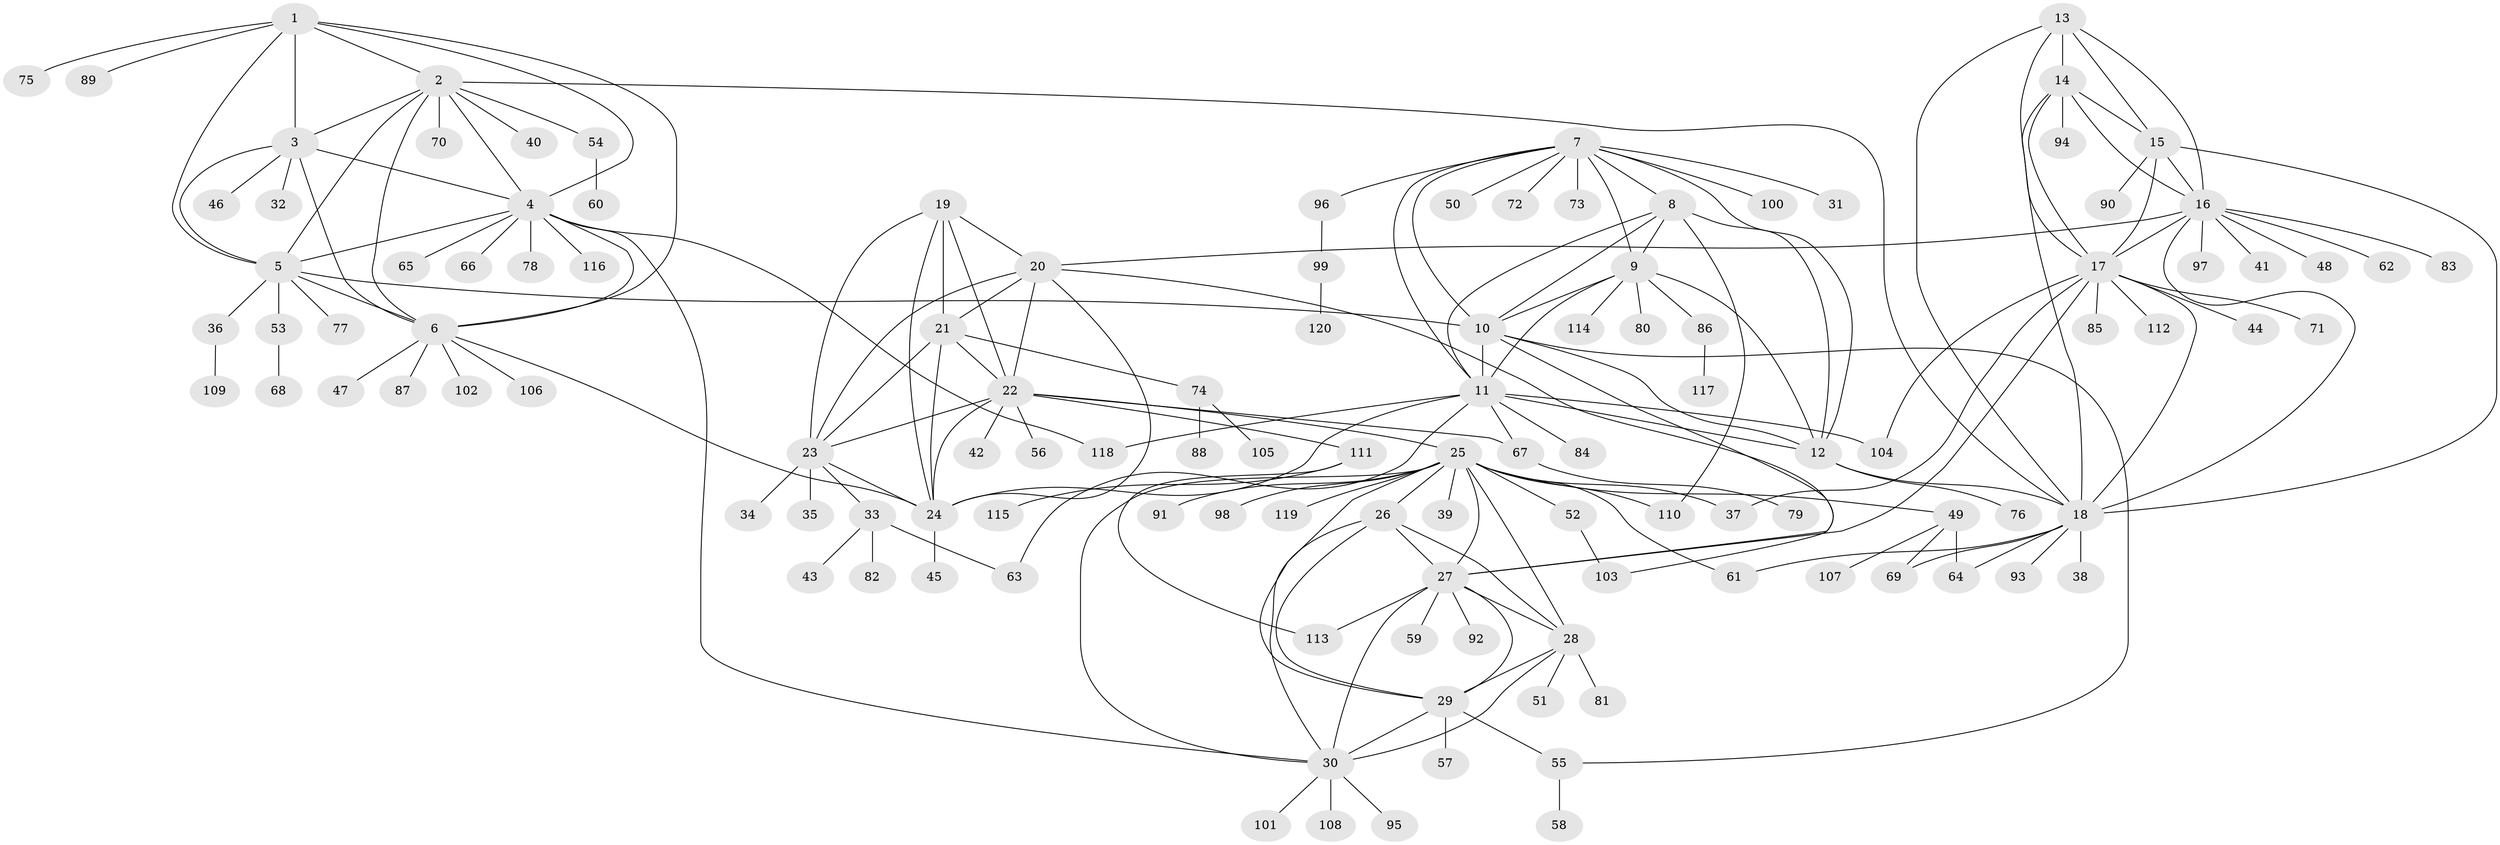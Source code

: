 // coarse degree distribution, {4: 0.021505376344086023, 12: 0.021505376344086023, 11: 0.010752688172043012, 6: 0.06451612903225806, 13: 0.021505376344086023, 14: 0.010752688172043012, 3: 0.03225806451612903, 5: 0.021505376344086023, 16: 0.010752688172043012, 9: 0.010752688172043012, 8: 0.010752688172043012, 7: 0.010752688172043012, 1: 0.6021505376344086, 2: 0.15053763440860216}
// Generated by graph-tools (version 1.1) at 2025/52/02/27/25 19:52:20]
// undirected, 120 vertices, 187 edges
graph export_dot {
graph [start="1"]
  node [color=gray90,style=filled];
  1;
  2;
  3;
  4;
  5;
  6;
  7;
  8;
  9;
  10;
  11;
  12;
  13;
  14;
  15;
  16;
  17;
  18;
  19;
  20;
  21;
  22;
  23;
  24;
  25;
  26;
  27;
  28;
  29;
  30;
  31;
  32;
  33;
  34;
  35;
  36;
  37;
  38;
  39;
  40;
  41;
  42;
  43;
  44;
  45;
  46;
  47;
  48;
  49;
  50;
  51;
  52;
  53;
  54;
  55;
  56;
  57;
  58;
  59;
  60;
  61;
  62;
  63;
  64;
  65;
  66;
  67;
  68;
  69;
  70;
  71;
  72;
  73;
  74;
  75;
  76;
  77;
  78;
  79;
  80;
  81;
  82;
  83;
  84;
  85;
  86;
  87;
  88;
  89;
  90;
  91;
  92;
  93;
  94;
  95;
  96;
  97;
  98;
  99;
  100;
  101;
  102;
  103;
  104;
  105;
  106;
  107;
  108;
  109;
  110;
  111;
  112;
  113;
  114;
  115;
  116;
  117;
  118;
  119;
  120;
  1 -- 2;
  1 -- 3;
  1 -- 4;
  1 -- 5;
  1 -- 6;
  1 -- 75;
  1 -- 89;
  2 -- 3;
  2 -- 4;
  2 -- 5;
  2 -- 6;
  2 -- 18;
  2 -- 40;
  2 -- 54;
  2 -- 70;
  3 -- 4;
  3 -- 5;
  3 -- 6;
  3 -- 32;
  3 -- 46;
  4 -- 5;
  4 -- 6;
  4 -- 30;
  4 -- 65;
  4 -- 66;
  4 -- 78;
  4 -- 116;
  4 -- 118;
  5 -- 6;
  5 -- 10;
  5 -- 36;
  5 -- 53;
  5 -- 77;
  6 -- 24;
  6 -- 47;
  6 -- 87;
  6 -- 102;
  6 -- 106;
  7 -- 8;
  7 -- 9;
  7 -- 10;
  7 -- 11;
  7 -- 12;
  7 -- 31;
  7 -- 50;
  7 -- 72;
  7 -- 73;
  7 -- 96;
  7 -- 100;
  8 -- 9;
  8 -- 10;
  8 -- 11;
  8 -- 12;
  8 -- 110;
  9 -- 10;
  9 -- 11;
  9 -- 12;
  9 -- 80;
  9 -- 86;
  9 -- 114;
  10 -- 11;
  10 -- 12;
  10 -- 27;
  10 -- 55;
  11 -- 12;
  11 -- 24;
  11 -- 63;
  11 -- 67;
  11 -- 84;
  11 -- 104;
  11 -- 118;
  12 -- 18;
  12 -- 76;
  13 -- 14;
  13 -- 15;
  13 -- 16;
  13 -- 17;
  13 -- 18;
  14 -- 15;
  14 -- 16;
  14 -- 17;
  14 -- 18;
  14 -- 94;
  15 -- 16;
  15 -- 17;
  15 -- 18;
  15 -- 90;
  16 -- 17;
  16 -- 18;
  16 -- 20;
  16 -- 41;
  16 -- 48;
  16 -- 62;
  16 -- 83;
  16 -- 97;
  17 -- 18;
  17 -- 27;
  17 -- 37;
  17 -- 44;
  17 -- 71;
  17 -- 85;
  17 -- 104;
  17 -- 112;
  18 -- 38;
  18 -- 61;
  18 -- 64;
  18 -- 69;
  18 -- 93;
  19 -- 20;
  19 -- 21;
  19 -- 22;
  19 -- 23;
  19 -- 24;
  20 -- 21;
  20 -- 22;
  20 -- 23;
  20 -- 24;
  20 -- 103;
  21 -- 22;
  21 -- 23;
  21 -- 24;
  21 -- 74;
  22 -- 23;
  22 -- 24;
  22 -- 25;
  22 -- 42;
  22 -- 56;
  22 -- 67;
  22 -- 111;
  23 -- 24;
  23 -- 33;
  23 -- 34;
  23 -- 35;
  24 -- 45;
  25 -- 26;
  25 -- 27;
  25 -- 28;
  25 -- 29;
  25 -- 30;
  25 -- 37;
  25 -- 39;
  25 -- 49;
  25 -- 52;
  25 -- 61;
  25 -- 91;
  25 -- 98;
  25 -- 110;
  25 -- 119;
  26 -- 27;
  26 -- 28;
  26 -- 29;
  26 -- 30;
  27 -- 28;
  27 -- 29;
  27 -- 30;
  27 -- 59;
  27 -- 92;
  27 -- 113;
  28 -- 29;
  28 -- 30;
  28 -- 51;
  28 -- 81;
  29 -- 30;
  29 -- 55;
  29 -- 57;
  30 -- 95;
  30 -- 101;
  30 -- 108;
  33 -- 43;
  33 -- 63;
  33 -- 82;
  36 -- 109;
  49 -- 64;
  49 -- 69;
  49 -- 107;
  52 -- 103;
  53 -- 68;
  54 -- 60;
  55 -- 58;
  67 -- 79;
  74 -- 88;
  74 -- 105;
  86 -- 117;
  96 -- 99;
  99 -- 120;
  111 -- 113;
  111 -- 115;
}
